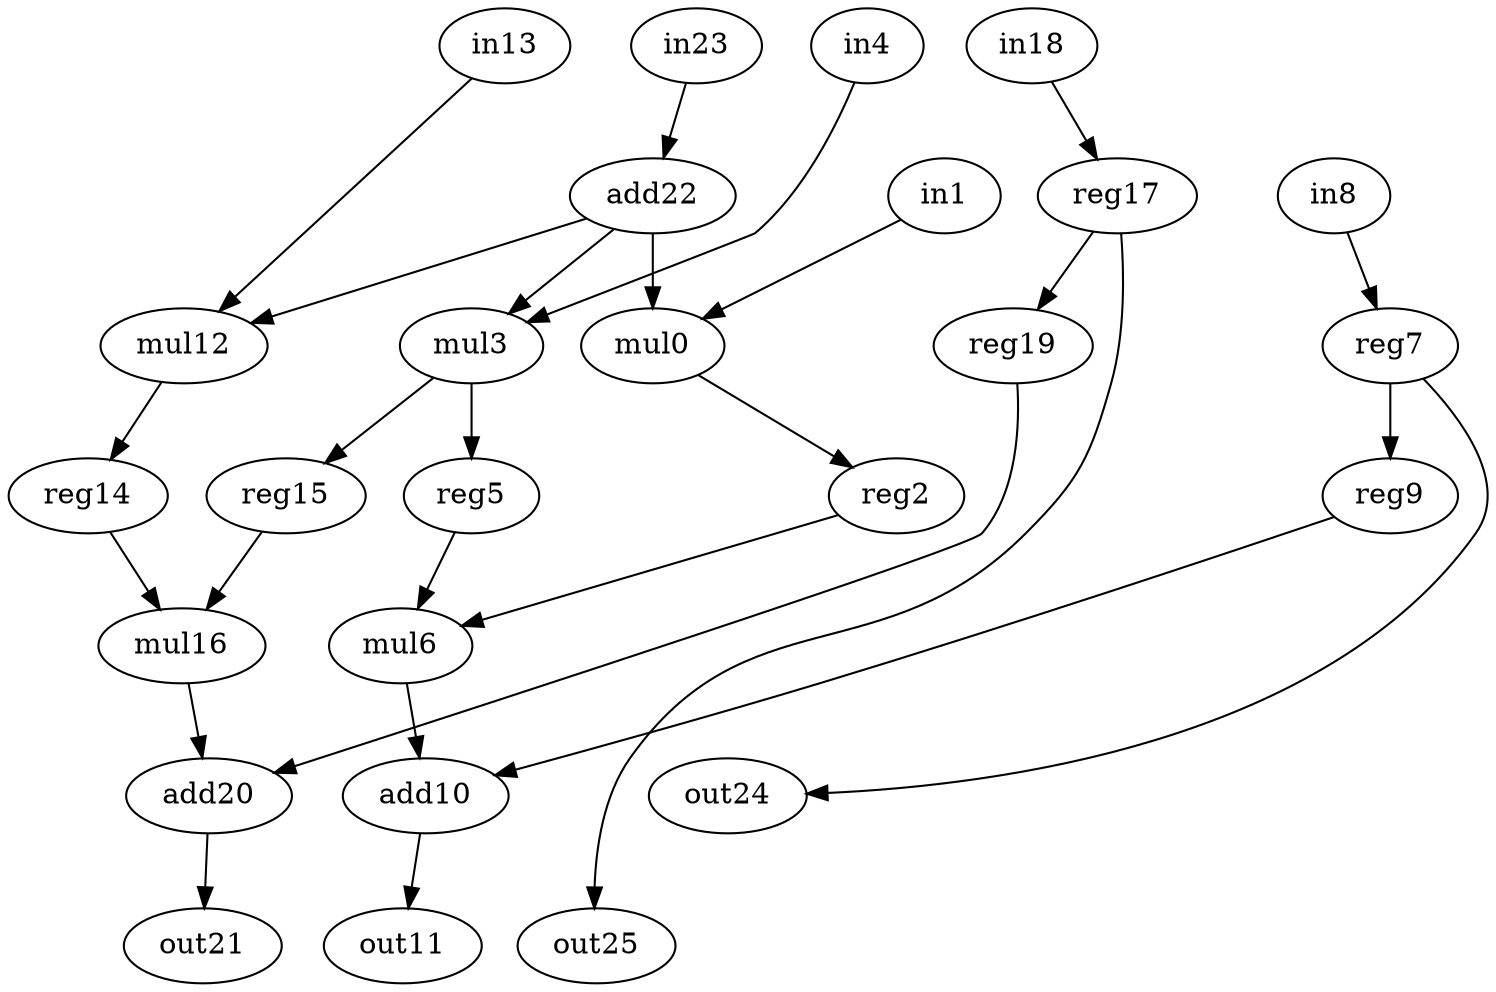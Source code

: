 digraph g {
0 [label = mul0;op = mul;]
1 [label = in1;op = in;]
2 [label = add10;op = add;]
3 [label = out11;op = out;]
4 [label = mul12;op = mul;]
5 [label = in13;op = in;]
6 [label = reg14;op = reg;]
7 [label = reg15;op = reg;]
8 [label = mul16;op = mul;]
9 [label = reg17;op = reg;]
10 [label = in18;op = in;]
11 [label = reg19;op = reg;]
12 [label = reg2;op = reg;]
13 [label = add20;op = add;]
14 [label = out21;op = out;]
15 [label = add22;op = addi;value = 2;]
16 [label = in23;op = in;]
17 [label = out24;op = out;]
18 [label = out25;op = out;]
19 [label = mul3;op = mul;]
20 [label = in4;op = in;]
21 [label = reg5;op = reg;]
22 [label = mul6;op = mul;]
23 [label = reg7;op = reg;]
24 [label = in8;op = in;]
25 [label = reg9;op = reg;]
0 -> 12 [port=0; weight=0;]
1 -> 0 [port=0; weight=0;]
2 -> 3 [port=0; weight=0;]
4 -> 6 [port=0; weight=0;]
5 -> 4 [port=0; weight=0;]
6 -> 8 [port=0; weight=0;]
7 -> 8 [port=1; weight=0;]
8 -> 13 [port=0; weight=0;]
9 -> 11 [port=0; weight=0;]
9 -> 18 [port=0; weight=0;]
10 -> 9 [port=0; weight=0;]
11 -> 13 [port=1; weight=0;]
12 -> 22 [port=0; weight=0;]
13 -> 14 [port=0; weight=0;]
15 -> 0 [port=1; weight=1;]
15 -> 19 [port=0; weight=0;]
15 -> 4 [port=1; weight=0;]
16 -> 15 [port=0; weight=0;]
19 -> 21 [port=0; weight=1;]
19 -> 7 [port=0; weight=0;]
20 -> 19 [port=1; weight=0;]
21 -> 22 [port=1; weight=0;]
22 -> 2 [port=0; weight=0;]
23 -> 25 [port=0; weight=0;]
23 -> 17 [port=0; weight=0;]
24 -> 23 [port=0; weight=0;]
25 -> 2 [port=1; weight=0;]
}
